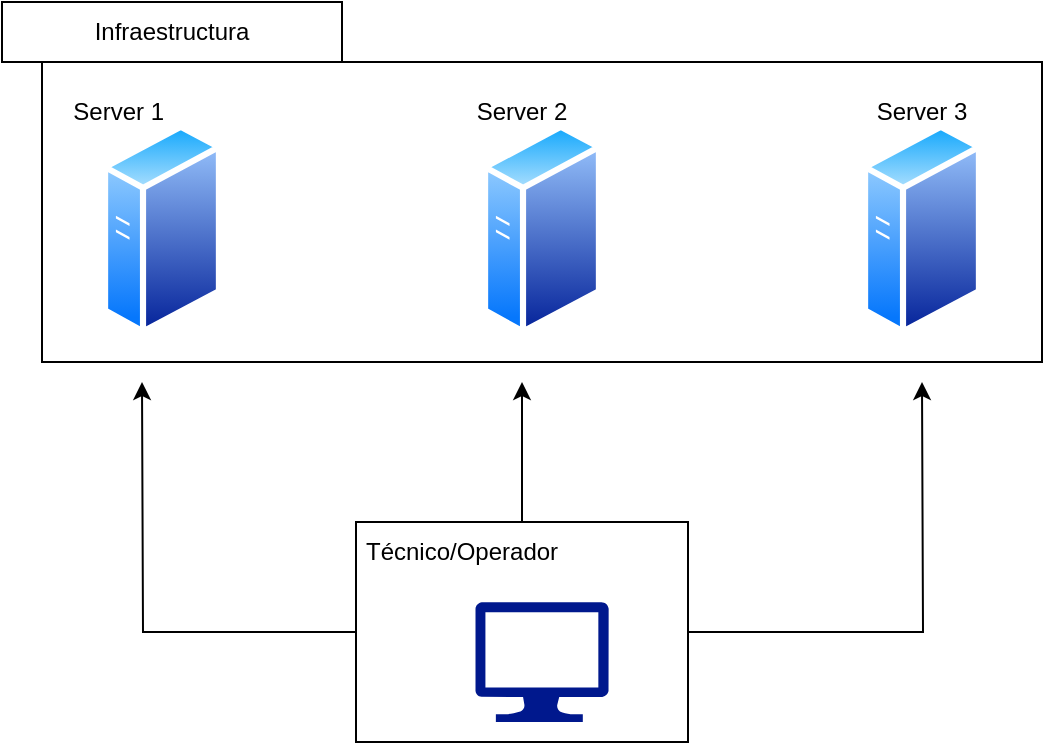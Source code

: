 <mxfile version="20.0.1" type="device"><diagram id="soTeEAs9DDHAFtxn14_t" name="Page-1"><mxGraphModel dx="814" dy="370" grid="1" gridSize="10" guides="1" tooltips="1" connect="1" arrows="1" fold="1" page="1" pageScale="1" pageWidth="827" pageHeight="1169" math="0" shadow="0"><root><mxCell id="0"/><mxCell id="1" parent="0"/><mxCell id="7tKg7DL6XB06v7dwT_ln-8" value="" style="rounded=0;whiteSpace=wrap;html=1;" vertex="1" parent="1"><mxGeometry x="120" y="40" width="500" height="150" as="geometry"/></mxCell><mxCell id="7tKg7DL6XB06v7dwT_ln-16" style="edgeStyle=orthogonalEdgeStyle;rounded=0;orthogonalLoop=1;jettySize=auto;html=1;" edge="1" parent="1" source="7tKg7DL6XB06v7dwT_ln-2"><mxGeometry relative="1" as="geometry"><mxPoint x="560" y="200" as="targetPoint"/></mxGeometry></mxCell><mxCell id="7tKg7DL6XB06v7dwT_ln-17" style="edgeStyle=orthogonalEdgeStyle;rounded=0;orthogonalLoop=1;jettySize=auto;html=1;" edge="1" parent="1" source="7tKg7DL6XB06v7dwT_ln-2"><mxGeometry relative="1" as="geometry"><mxPoint x="170" y="200" as="targetPoint"/></mxGeometry></mxCell><mxCell id="7tKg7DL6XB06v7dwT_ln-2" value="" style="rounded=0;whiteSpace=wrap;html=1;" vertex="1" parent="1"><mxGeometry x="277" y="270" width="166" height="110" as="geometry"/></mxCell><mxCell id="7tKg7DL6XB06v7dwT_ln-1" value="" style="sketch=0;aspect=fixed;pointerEvents=1;shadow=0;dashed=0;html=1;strokeColor=none;labelPosition=center;verticalLabelPosition=bottom;verticalAlign=top;align=center;fillColor=#00188D;shape=mxgraph.azure.computer" vertex="1" parent="1"><mxGeometry x="336.66" y="310" width="66.67" height="60" as="geometry"/></mxCell><mxCell id="7tKg7DL6XB06v7dwT_ln-15" style="edgeStyle=orthogonalEdgeStyle;rounded=0;orthogonalLoop=1;jettySize=auto;html=1;exitX=1;exitY=0;exitDx=0;exitDy=0;" edge="1" parent="1" source="7tKg7DL6XB06v7dwT_ln-3"><mxGeometry relative="1" as="geometry"><mxPoint x="360" y="200" as="targetPoint"/><Array as="points"><mxPoint x="360" y="230"/><mxPoint x="360" y="230"/></Array></mxGeometry></mxCell><mxCell id="7tKg7DL6XB06v7dwT_ln-3" value="Técnico/Operador" style="text;html=1;strokeColor=none;fillColor=none;align=center;verticalAlign=middle;whiteSpace=wrap;rounded=0;" vertex="1" parent="1"><mxGeometry x="300" y="270" width="60" height="30" as="geometry"/></mxCell><mxCell id="7tKg7DL6XB06v7dwT_ln-4" value="" style="aspect=fixed;perimeter=ellipsePerimeter;html=1;align=center;shadow=0;dashed=0;spacingTop=3;image;image=img/lib/active_directory/generic_server.svg;" vertex="1" parent="1"><mxGeometry x="150" y="70" width="60" height="107.14" as="geometry"/></mxCell><mxCell id="7tKg7DL6XB06v7dwT_ln-5" value="" style="aspect=fixed;perimeter=ellipsePerimeter;html=1;align=center;shadow=0;dashed=0;spacingTop=3;image;image=img/lib/active_directory/generic_server.svg;" vertex="1" parent="1"><mxGeometry x="340" y="70" width="60" height="107.14" as="geometry"/></mxCell><mxCell id="7tKg7DL6XB06v7dwT_ln-6" value="" style="aspect=fixed;perimeter=ellipsePerimeter;html=1;align=center;shadow=0;dashed=0;spacingTop=3;image;image=img/lib/active_directory/generic_server.svg;" vertex="1" parent="1"><mxGeometry x="530" y="70" width="60" height="107.14" as="geometry"/></mxCell><mxCell id="7tKg7DL6XB06v7dwT_ln-9" value="Server 1&amp;nbsp;" style="text;html=1;strokeColor=none;fillColor=none;align=center;verticalAlign=middle;whiteSpace=wrap;rounded=0;" vertex="1" parent="1"><mxGeometry x="130" y="50" width="60" height="30" as="geometry"/></mxCell><mxCell id="7tKg7DL6XB06v7dwT_ln-10" value="Server 2" style="text;html=1;strokeColor=none;fillColor=none;align=center;verticalAlign=middle;whiteSpace=wrap;rounded=0;" vertex="1" parent="1"><mxGeometry x="330" y="50" width="60" height="30" as="geometry"/></mxCell><mxCell id="7tKg7DL6XB06v7dwT_ln-11" value="Server 3" style="text;html=1;strokeColor=none;fillColor=none;align=center;verticalAlign=middle;whiteSpace=wrap;rounded=0;" vertex="1" parent="1"><mxGeometry x="530" y="50" width="60" height="30" as="geometry"/></mxCell><mxCell id="7tKg7DL6XB06v7dwT_ln-12" value="Infraestructura" style="rounded=0;whiteSpace=wrap;html=1;" vertex="1" parent="1"><mxGeometry x="100" y="10" width="170" height="30" as="geometry"/></mxCell></root></mxGraphModel></diagram></mxfile>